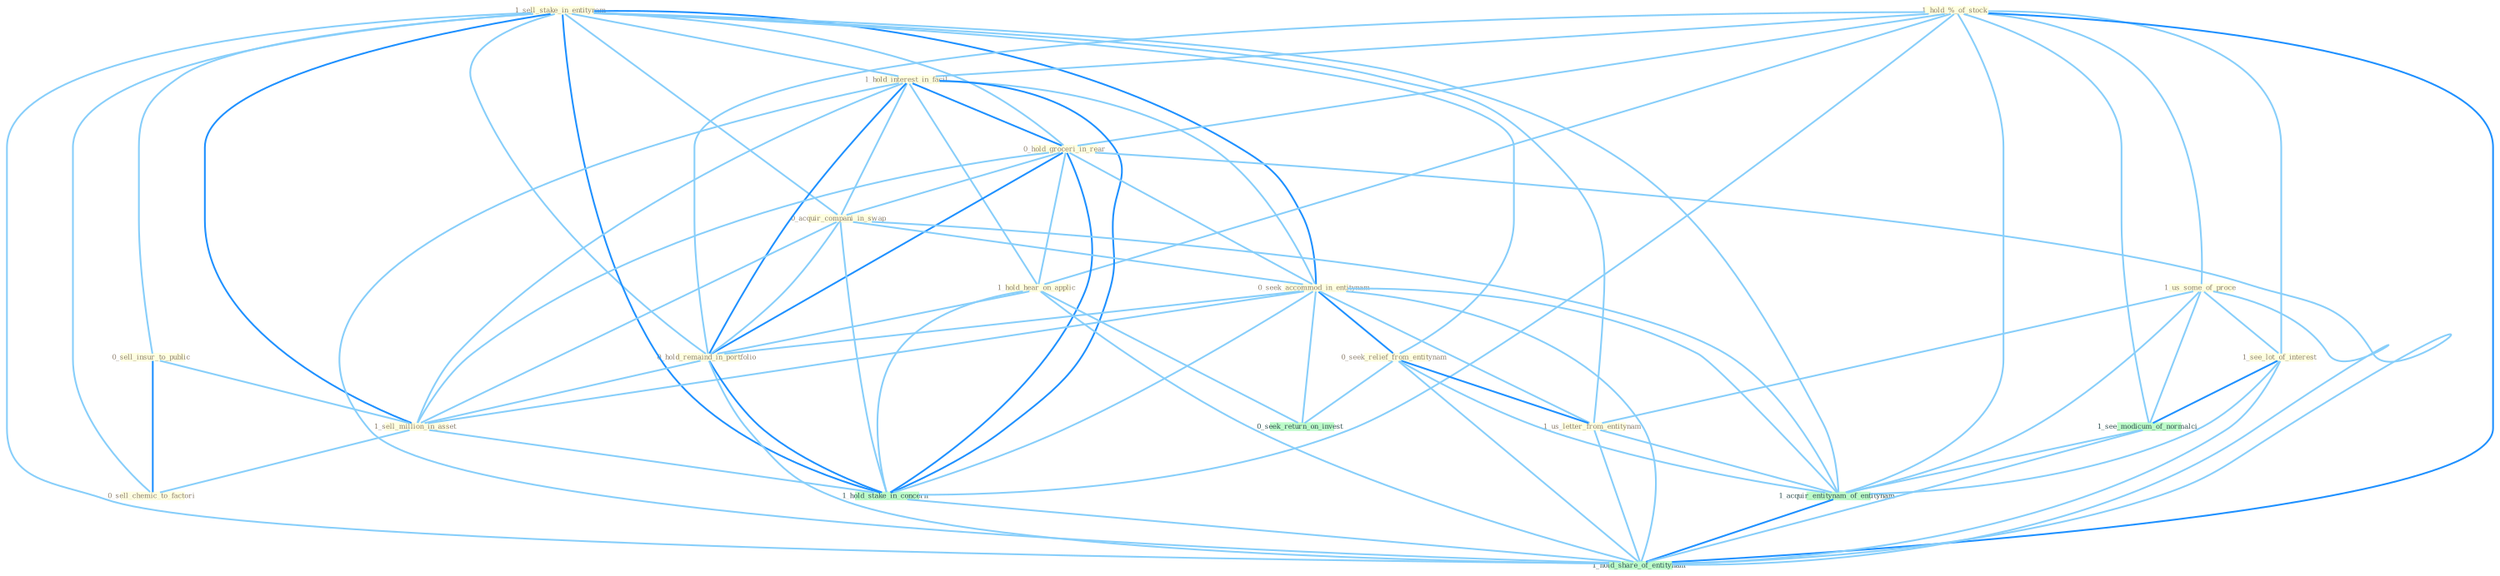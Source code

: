 Graph G{ 
    node
    [shape=polygon,style=filled,width=.5,height=.06,color="#BDFCC9",fixedsize=true,fontsize=4,
    fontcolor="#2f4f4f"];
    {node
    [color="#ffffe0", fontcolor="#8b7d6b"] "1_sell_stake_in_entitynam " "1_hold_%_of_stock " "1_us_some_of_proce " "1_hold_interest_in_facil " "0_hold_groceri_in_rear " "0_sell_insur_to_public " "0_acquir_compani_in_swap " "0_seek_accommod_in_entitynam " "1_hold_hear_on_applic " "1_see_lot_of_interest " "0_seek_relief_from_entitynam " "0_hold_remaind_in_portfolio " "1_sell_million_in_asset " "1_us_letter_from_entitynam " "0_sell_chemic_to_factori "}
{node [color="#fff0f5", fontcolor="#b22222"]}
edge [color="#B0E2FF"];

	"1_sell_stake_in_entitynam " -- "1_hold_interest_in_facil " [w="1", color="#87cefa" ];
	"1_sell_stake_in_entitynam " -- "0_hold_groceri_in_rear " [w="1", color="#87cefa" ];
	"1_sell_stake_in_entitynam " -- "0_sell_insur_to_public " [w="1", color="#87cefa" ];
	"1_sell_stake_in_entitynam " -- "0_acquir_compani_in_swap " [w="1", color="#87cefa" ];
	"1_sell_stake_in_entitynam " -- "0_seek_accommod_in_entitynam " [w="2", color="#1e90ff" , len=0.8];
	"1_sell_stake_in_entitynam " -- "0_seek_relief_from_entitynam " [w="1", color="#87cefa" ];
	"1_sell_stake_in_entitynam " -- "0_hold_remaind_in_portfolio " [w="1", color="#87cefa" ];
	"1_sell_stake_in_entitynam " -- "1_sell_million_in_asset " [w="2", color="#1e90ff" , len=0.8];
	"1_sell_stake_in_entitynam " -- "1_us_letter_from_entitynam " [w="1", color="#87cefa" ];
	"1_sell_stake_in_entitynam " -- "0_sell_chemic_to_factori " [w="1", color="#87cefa" ];
	"1_sell_stake_in_entitynam " -- "1_hold_stake_in_concern " [w="2", color="#1e90ff" , len=0.8];
	"1_sell_stake_in_entitynam " -- "1_acquir_entitynam_of_entitynam " [w="1", color="#87cefa" ];
	"1_sell_stake_in_entitynam " -- "1_hold_share_of_entitynam " [w="1", color="#87cefa" ];
	"1_hold_%_of_stock " -- "1_us_some_of_proce " [w="1", color="#87cefa" ];
	"1_hold_%_of_stock " -- "1_hold_interest_in_facil " [w="1", color="#87cefa" ];
	"1_hold_%_of_stock " -- "0_hold_groceri_in_rear " [w="1", color="#87cefa" ];
	"1_hold_%_of_stock " -- "1_hold_hear_on_applic " [w="1", color="#87cefa" ];
	"1_hold_%_of_stock " -- "1_see_lot_of_interest " [w="1", color="#87cefa" ];
	"1_hold_%_of_stock " -- "0_hold_remaind_in_portfolio " [w="1", color="#87cefa" ];
	"1_hold_%_of_stock " -- "1_hold_stake_in_concern " [w="1", color="#87cefa" ];
	"1_hold_%_of_stock " -- "1_see_modicum_of_normalci " [w="1", color="#87cefa" ];
	"1_hold_%_of_stock " -- "1_acquir_entitynam_of_entitynam " [w="1", color="#87cefa" ];
	"1_hold_%_of_stock " -- "1_hold_share_of_entitynam " [w="2", color="#1e90ff" , len=0.8];
	"1_us_some_of_proce " -- "1_see_lot_of_interest " [w="1", color="#87cefa" ];
	"1_us_some_of_proce " -- "1_us_letter_from_entitynam " [w="1", color="#87cefa" ];
	"1_us_some_of_proce " -- "1_see_modicum_of_normalci " [w="1", color="#87cefa" ];
	"1_us_some_of_proce " -- "1_acquir_entitynam_of_entitynam " [w="1", color="#87cefa" ];
	"1_us_some_of_proce " -- "1_hold_share_of_entitynam " [w="1", color="#87cefa" ];
	"1_hold_interest_in_facil " -- "0_hold_groceri_in_rear " [w="2", color="#1e90ff" , len=0.8];
	"1_hold_interest_in_facil " -- "0_acquir_compani_in_swap " [w="1", color="#87cefa" ];
	"1_hold_interest_in_facil " -- "0_seek_accommod_in_entitynam " [w="1", color="#87cefa" ];
	"1_hold_interest_in_facil " -- "1_hold_hear_on_applic " [w="1", color="#87cefa" ];
	"1_hold_interest_in_facil " -- "0_hold_remaind_in_portfolio " [w="2", color="#1e90ff" , len=0.8];
	"1_hold_interest_in_facil " -- "1_sell_million_in_asset " [w="1", color="#87cefa" ];
	"1_hold_interest_in_facil " -- "1_hold_stake_in_concern " [w="2", color="#1e90ff" , len=0.8];
	"1_hold_interest_in_facil " -- "1_hold_share_of_entitynam " [w="1", color="#87cefa" ];
	"0_hold_groceri_in_rear " -- "0_acquir_compani_in_swap " [w="1", color="#87cefa" ];
	"0_hold_groceri_in_rear " -- "0_seek_accommod_in_entitynam " [w="1", color="#87cefa" ];
	"0_hold_groceri_in_rear " -- "1_hold_hear_on_applic " [w="1", color="#87cefa" ];
	"0_hold_groceri_in_rear " -- "0_hold_remaind_in_portfolio " [w="2", color="#1e90ff" , len=0.8];
	"0_hold_groceri_in_rear " -- "1_sell_million_in_asset " [w="1", color="#87cefa" ];
	"0_hold_groceri_in_rear " -- "1_hold_stake_in_concern " [w="2", color="#1e90ff" , len=0.8];
	"0_hold_groceri_in_rear " -- "1_hold_share_of_entitynam " [w="1", color="#87cefa" ];
	"0_sell_insur_to_public " -- "1_sell_million_in_asset " [w="1", color="#87cefa" ];
	"0_sell_insur_to_public " -- "0_sell_chemic_to_factori " [w="2", color="#1e90ff" , len=0.8];
	"0_acquir_compani_in_swap " -- "0_seek_accommod_in_entitynam " [w="1", color="#87cefa" ];
	"0_acquir_compani_in_swap " -- "0_hold_remaind_in_portfolio " [w="1", color="#87cefa" ];
	"0_acquir_compani_in_swap " -- "1_sell_million_in_asset " [w="1", color="#87cefa" ];
	"0_acquir_compani_in_swap " -- "1_hold_stake_in_concern " [w="1", color="#87cefa" ];
	"0_acquir_compani_in_swap " -- "1_acquir_entitynam_of_entitynam " [w="1", color="#87cefa" ];
	"0_seek_accommod_in_entitynam " -- "0_seek_relief_from_entitynam " [w="2", color="#1e90ff" , len=0.8];
	"0_seek_accommod_in_entitynam " -- "0_hold_remaind_in_portfolio " [w="1", color="#87cefa" ];
	"0_seek_accommod_in_entitynam " -- "1_sell_million_in_asset " [w="1", color="#87cefa" ];
	"0_seek_accommod_in_entitynam " -- "1_us_letter_from_entitynam " [w="1", color="#87cefa" ];
	"0_seek_accommod_in_entitynam " -- "1_hold_stake_in_concern " [w="1", color="#87cefa" ];
	"0_seek_accommod_in_entitynam " -- "0_seek_return_on_invest " [w="1", color="#87cefa" ];
	"0_seek_accommod_in_entitynam " -- "1_acquir_entitynam_of_entitynam " [w="1", color="#87cefa" ];
	"0_seek_accommod_in_entitynam " -- "1_hold_share_of_entitynam " [w="1", color="#87cefa" ];
	"1_hold_hear_on_applic " -- "0_hold_remaind_in_portfolio " [w="1", color="#87cefa" ];
	"1_hold_hear_on_applic " -- "1_hold_stake_in_concern " [w="1", color="#87cefa" ];
	"1_hold_hear_on_applic " -- "0_seek_return_on_invest " [w="1", color="#87cefa" ];
	"1_hold_hear_on_applic " -- "1_hold_share_of_entitynam " [w="1", color="#87cefa" ];
	"1_see_lot_of_interest " -- "1_see_modicum_of_normalci " [w="2", color="#1e90ff" , len=0.8];
	"1_see_lot_of_interest " -- "1_acquir_entitynam_of_entitynam " [w="1", color="#87cefa" ];
	"1_see_lot_of_interest " -- "1_hold_share_of_entitynam " [w="1", color="#87cefa" ];
	"0_seek_relief_from_entitynam " -- "1_us_letter_from_entitynam " [w="2", color="#1e90ff" , len=0.8];
	"0_seek_relief_from_entitynam " -- "0_seek_return_on_invest " [w="1", color="#87cefa" ];
	"0_seek_relief_from_entitynam " -- "1_acquir_entitynam_of_entitynam " [w="1", color="#87cefa" ];
	"0_seek_relief_from_entitynam " -- "1_hold_share_of_entitynam " [w="1", color="#87cefa" ];
	"0_hold_remaind_in_portfolio " -- "1_sell_million_in_asset " [w="1", color="#87cefa" ];
	"0_hold_remaind_in_portfolio " -- "1_hold_stake_in_concern " [w="2", color="#1e90ff" , len=0.8];
	"0_hold_remaind_in_portfolio " -- "1_hold_share_of_entitynam " [w="1", color="#87cefa" ];
	"1_sell_million_in_asset " -- "0_sell_chemic_to_factori " [w="1", color="#87cefa" ];
	"1_sell_million_in_asset " -- "1_hold_stake_in_concern " [w="1", color="#87cefa" ];
	"1_us_letter_from_entitynam " -- "1_acquir_entitynam_of_entitynam " [w="1", color="#87cefa" ];
	"1_us_letter_from_entitynam " -- "1_hold_share_of_entitynam " [w="1", color="#87cefa" ];
	"1_hold_stake_in_concern " -- "1_hold_share_of_entitynam " [w="1", color="#87cefa" ];
	"1_see_modicum_of_normalci " -- "1_acquir_entitynam_of_entitynam " [w="1", color="#87cefa" ];
	"1_see_modicum_of_normalci " -- "1_hold_share_of_entitynam " [w="1", color="#87cefa" ];
	"1_acquir_entitynam_of_entitynam " -- "1_hold_share_of_entitynam " [w="2", color="#1e90ff" , len=0.8];
}